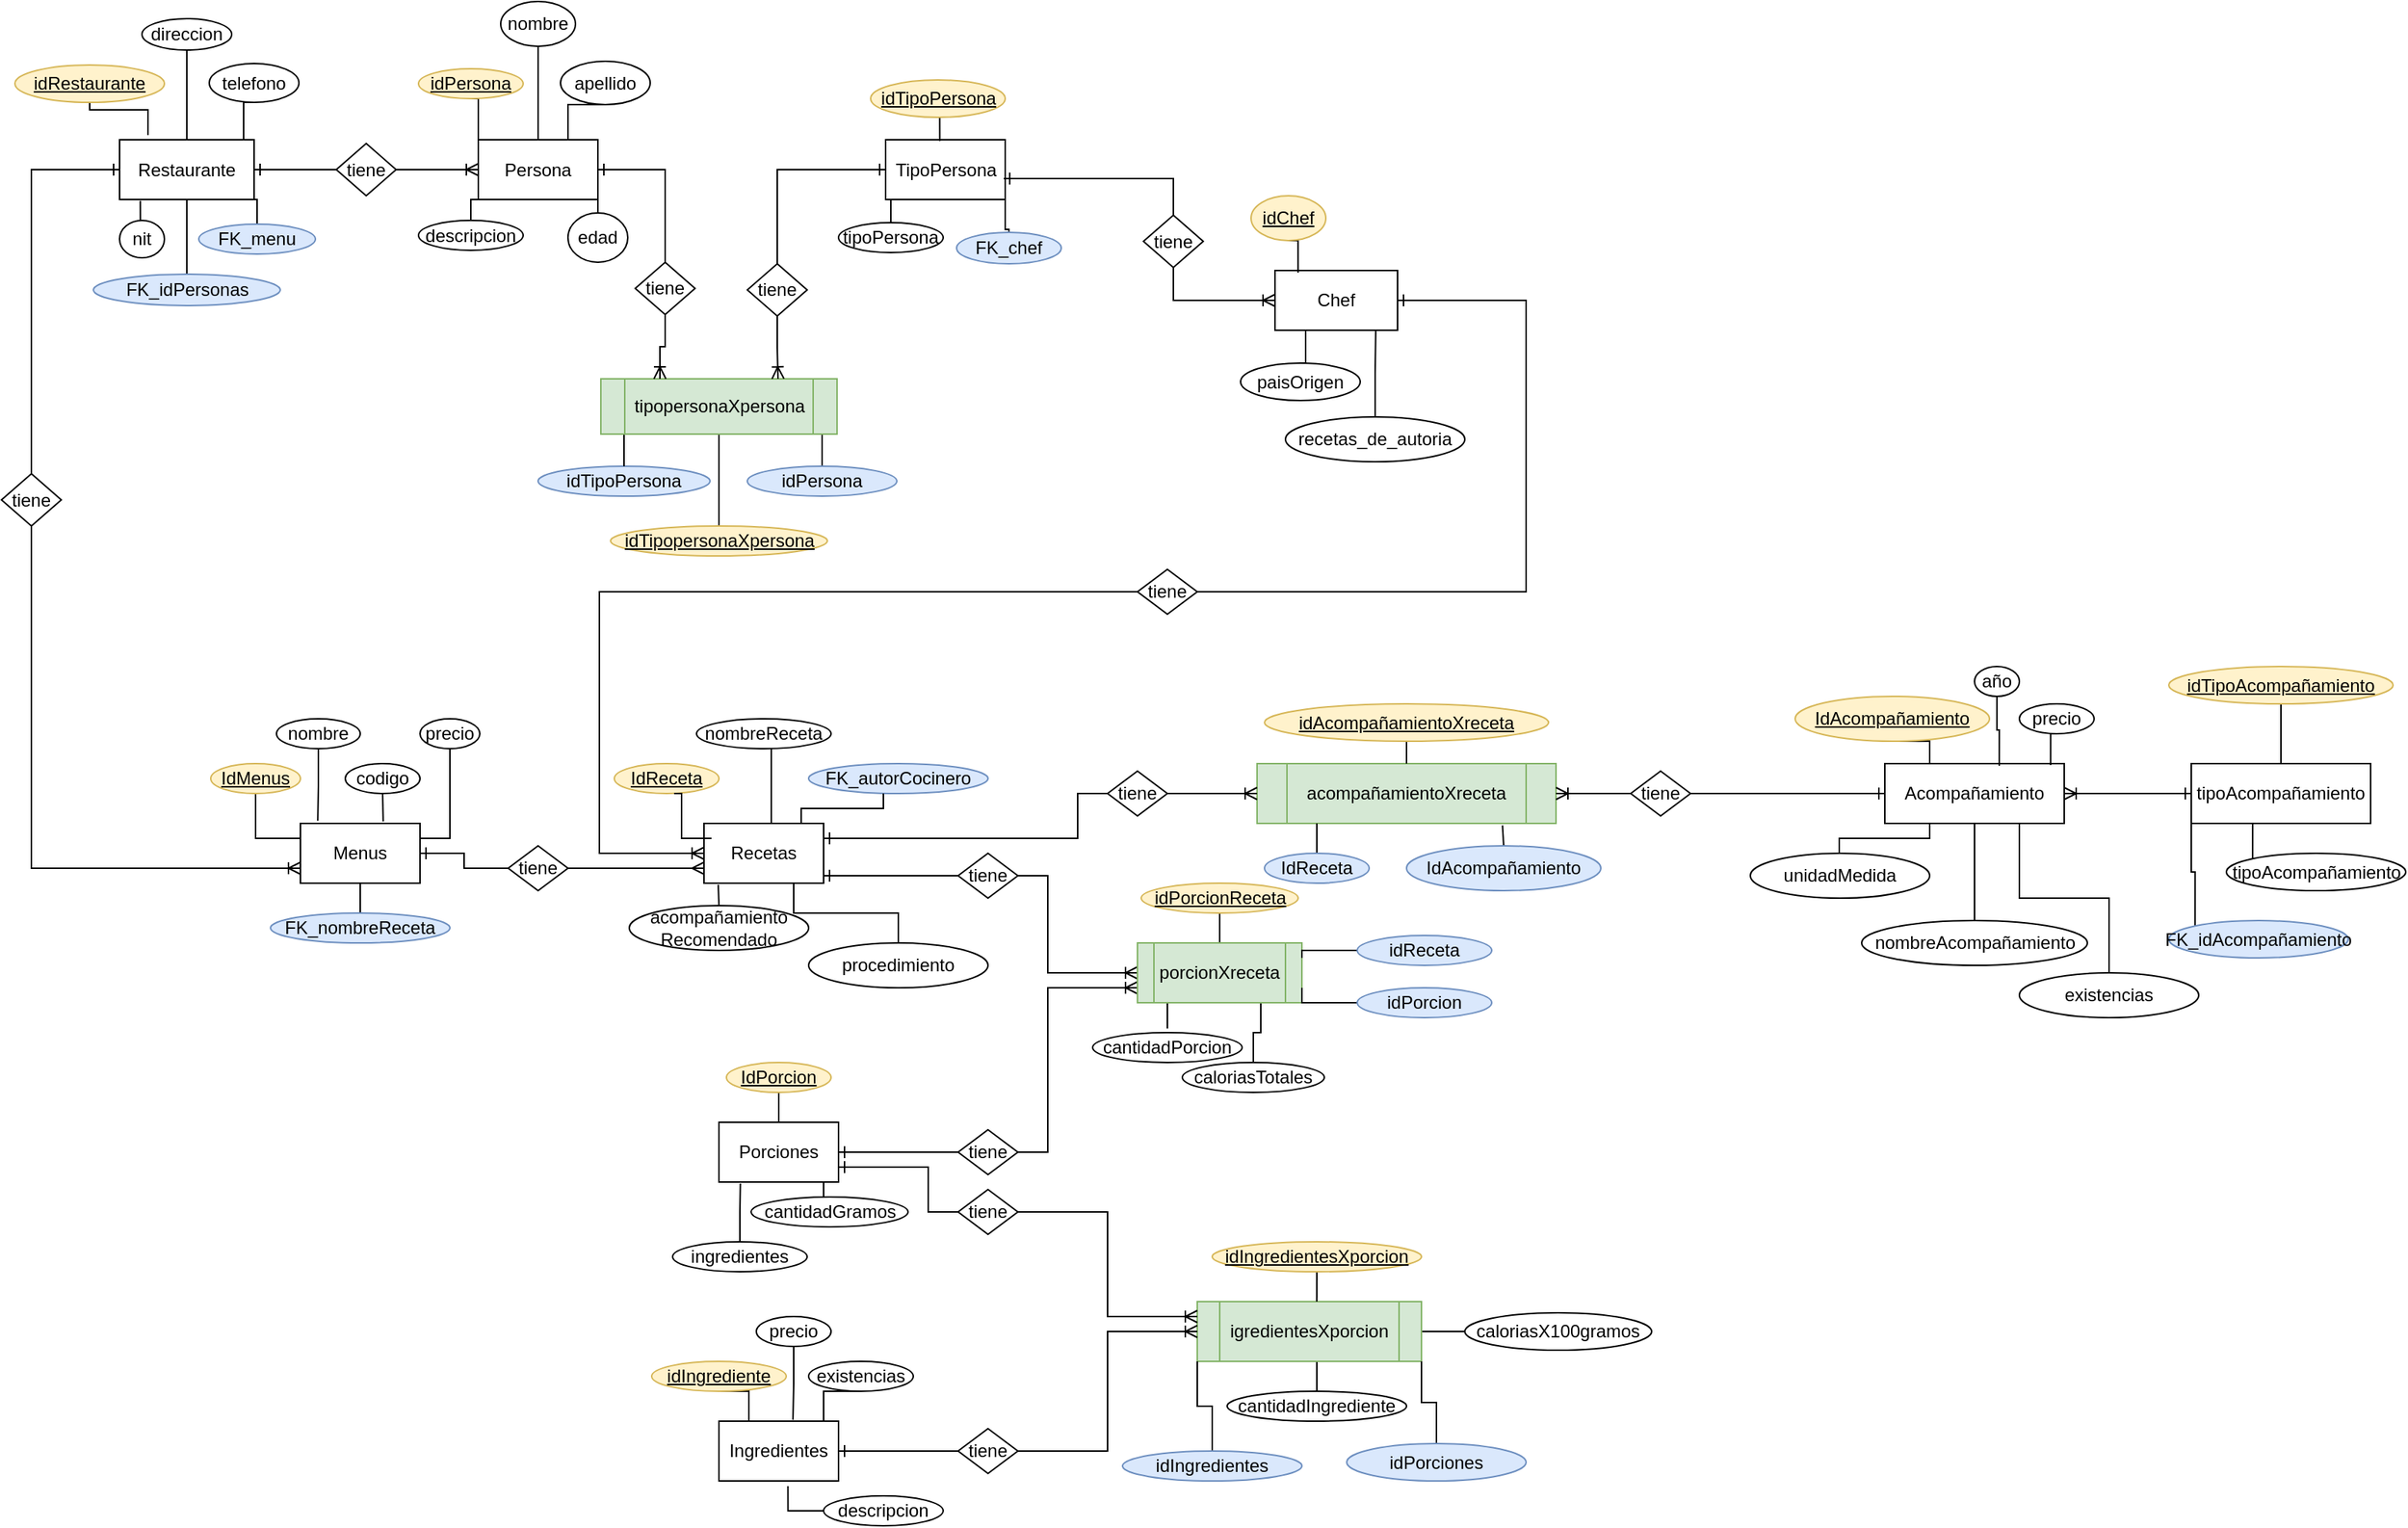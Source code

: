 <mxfile version="15.2.9" type="device"><diagram id="Qhi-xd6FpcgalTmLla4r" name="Page-1"><mxGraphModel dx="1422" dy="1906" grid="1" gridSize="10" guides="1" tooltips="1" connect="1" arrows="1" fold="1" page="1" pageScale="1" pageWidth="827" pageHeight="1169" math="0" shadow="0"><root><mxCell id="0"/><mxCell id="1" parent="0"/><mxCell id="ZieRgwCdRdafOQFjL7Ps-8" style="edgeStyle=orthogonalEdgeStyle;rounded=0;orthogonalLoop=1;jettySize=auto;html=1;exitX=0.5;exitY=1;exitDx=0;exitDy=0;entryX=0.5;entryY=0;entryDx=0;entryDy=0;endArrow=none;endFill=0;" parent="1" source="ZieRgwCdRdafOQFjL7Ps-1" target="ZieRgwCdRdafOQFjL7Ps-7" edge="1"><mxGeometry relative="1" as="geometry"/></mxCell><mxCell id="ZieRgwCdRdafOQFjL7Ps-26" style="edgeStyle=orthogonalEdgeStyle;rounded=0;orthogonalLoop=1;jettySize=auto;html=1;entryX=0;entryY=0.5;entryDx=0;entryDy=0;startArrow=ERone;startFill=0;endArrow=none;endFill=0;" parent="1" source="ZieRgwCdRdafOQFjL7Ps-1" target="ZieRgwCdRdafOQFjL7Ps-13" edge="1"><mxGeometry relative="1" as="geometry"/></mxCell><mxCell id="ZieRgwCdRdafOQFjL7Ps-1" value="Menus" style="rounded=0;whiteSpace=wrap;html=1;" parent="1" vertex="1"><mxGeometry x="240" y="280" width="80" height="40" as="geometry"/></mxCell><mxCell id="ZieRgwCdRdafOQFjL7Ps-9" style="edgeStyle=orthogonalEdgeStyle;rounded=0;orthogonalLoop=1;jettySize=auto;html=1;entryX=0;entryY=0.25;entryDx=0;entryDy=0;endArrow=none;endFill=0;" parent="1" source="ZieRgwCdRdafOQFjL7Ps-3" target="ZieRgwCdRdafOQFjL7Ps-1" edge="1"><mxGeometry relative="1" as="geometry"/></mxCell><mxCell id="ZieRgwCdRdafOQFjL7Ps-3" value="&lt;u&gt;IdMenus&lt;/u&gt;" style="ellipse;whiteSpace=wrap;html=1;fillColor=#fff2cc;strokeColor=#d6b656;" parent="1" vertex="1"><mxGeometry x="180" y="240" width="60" height="20" as="geometry"/></mxCell><mxCell id="ZieRgwCdRdafOQFjL7Ps-11" style="edgeStyle=orthogonalEdgeStyle;rounded=0;orthogonalLoop=1;jettySize=auto;html=1;exitX=0.5;exitY=1;exitDx=0;exitDy=0;entryX=0.692;entryY=-0.033;entryDx=0;entryDy=0;entryPerimeter=0;endArrow=none;endFill=0;" parent="1" source="ZieRgwCdRdafOQFjL7Ps-4" target="ZieRgwCdRdafOQFjL7Ps-1" edge="1"><mxGeometry relative="1" as="geometry"/></mxCell><mxCell id="ZieRgwCdRdafOQFjL7Ps-4" value="codigo" style="ellipse;whiteSpace=wrap;html=1;" parent="1" vertex="1"><mxGeometry x="270" y="240" width="50" height="20" as="geometry"/></mxCell><mxCell id="ZieRgwCdRdafOQFjL7Ps-10" style="edgeStyle=orthogonalEdgeStyle;rounded=0;orthogonalLoop=1;jettySize=auto;html=1;entryX=0.145;entryY=-0.045;entryDx=0;entryDy=0;entryPerimeter=0;endArrow=none;endFill=0;" parent="1" source="ZieRgwCdRdafOQFjL7Ps-5" target="ZieRgwCdRdafOQFjL7Ps-1" edge="1"><mxGeometry relative="1" as="geometry"/></mxCell><mxCell id="ZieRgwCdRdafOQFjL7Ps-5" value="nombre" style="ellipse;whiteSpace=wrap;html=1;" parent="1" vertex="1"><mxGeometry x="224" y="210" width="56" height="20" as="geometry"/></mxCell><mxCell id="ZieRgwCdRdafOQFjL7Ps-12" style="edgeStyle=orthogonalEdgeStyle;rounded=0;orthogonalLoop=1;jettySize=auto;html=1;entryX=1;entryY=0.25;entryDx=0;entryDy=0;endArrow=none;endFill=0;" parent="1" source="ZieRgwCdRdafOQFjL7Ps-6" target="ZieRgwCdRdafOQFjL7Ps-1" edge="1"><mxGeometry relative="1" as="geometry"/></mxCell><mxCell id="ZieRgwCdRdafOQFjL7Ps-6" value="precio" style="ellipse;whiteSpace=wrap;html=1;" parent="1" vertex="1"><mxGeometry x="320" y="210" width="40" height="20" as="geometry"/></mxCell><mxCell id="ZieRgwCdRdafOQFjL7Ps-7" value="FK_nombreReceta" style="ellipse;whiteSpace=wrap;html=1;fillColor=#dae8fc;strokeColor=#6c8ebf;" parent="1" vertex="1"><mxGeometry x="220" y="340" width="120" height="20" as="geometry"/></mxCell><mxCell id="ZieRgwCdRdafOQFjL7Ps-27" style="edgeStyle=orthogonalEdgeStyle;rounded=0;orthogonalLoop=1;jettySize=auto;html=1;startArrow=none;startFill=0;endArrow=ERmany;endFill=0;entryX=0;entryY=0.75;entryDx=0;entryDy=0;" parent="1" source="ZieRgwCdRdafOQFjL7Ps-13" target="ZieRgwCdRdafOQFjL7Ps-14" edge="1"><mxGeometry relative="1" as="geometry"><Array as="points"><mxPoint x="460" y="310"/><mxPoint x="460" y="310"/></Array></mxGeometry></mxCell><mxCell id="ZieRgwCdRdafOQFjL7Ps-13" value="tiene" style="rhombus;whiteSpace=wrap;html=1;fillColor=#FFFFFF;" parent="1" vertex="1"><mxGeometry x="379" y="295" width="40" height="30" as="geometry"/></mxCell><mxCell id="ZieRgwCdRdafOQFjL7Ps-42" style="edgeStyle=orthogonalEdgeStyle;rounded=0;orthogonalLoop=1;jettySize=auto;html=1;entryX=0;entryY=0.5;entryDx=0;entryDy=0;startArrow=ERone;startFill=0;endArrow=none;endFill=0;" parent="1" source="ZieRgwCdRdafOQFjL7Ps-14" target="ZieRgwCdRdafOQFjL7Ps-41" edge="1"><mxGeometry relative="1" as="geometry"><Array as="points"><mxPoint x="600" y="315"/><mxPoint x="600" y="315"/></Array></mxGeometry></mxCell><mxCell id="5qkXZvg08iSWzcslrA42-56" style="edgeStyle=orthogonalEdgeStyle;rounded=0;orthogonalLoop=1;jettySize=auto;html=1;exitX=1;exitY=0.25;exitDx=0;exitDy=0;entryX=0;entryY=0.5;entryDx=0;entryDy=0;startArrow=ERone;startFill=0;endArrow=none;endFill=0;" parent="1" source="ZieRgwCdRdafOQFjL7Ps-14" target="5qkXZvg08iSWzcslrA42-55" edge="1"><mxGeometry relative="1" as="geometry"><Array as="points"><mxPoint x="760" y="290"/><mxPoint x="760" y="260"/></Array></mxGeometry></mxCell><mxCell id="tL-FvXJz9Yv5mkJ71K2W-4" style="edgeStyle=orthogonalEdgeStyle;rounded=0;orthogonalLoop=1;jettySize=auto;html=1;exitX=0.75;exitY=1;exitDx=0;exitDy=0;entryX=0.5;entryY=0;entryDx=0;entryDy=0;endArrow=none;endFill=0;" edge="1" parent="1" source="ZieRgwCdRdafOQFjL7Ps-14" target="tL-FvXJz9Yv5mkJ71K2W-3"><mxGeometry relative="1" as="geometry"/></mxCell><mxCell id="ZieRgwCdRdafOQFjL7Ps-14" value="Recetas" style="rounded=0;whiteSpace=wrap;html=1;fillColor=#FFFFFF;" parent="1" vertex="1"><mxGeometry x="510" y="280" width="80" height="40" as="geometry"/></mxCell><mxCell id="ZieRgwCdRdafOQFjL7Ps-15" value="nombreReceta" style="ellipse;whiteSpace=wrap;html=1;fillColor=#FFFFFF;" parent="1" vertex="1"><mxGeometry x="505" y="210" width="90" height="20" as="geometry"/></mxCell><mxCell id="ZieRgwCdRdafOQFjL7Ps-16" value="&lt;u&gt;IdReceta&lt;/u&gt;" style="ellipse;whiteSpace=wrap;html=1;fillColor=#fff2cc;strokeColor=#d6b656;" parent="1" vertex="1"><mxGeometry x="450" y="240" width="70" height="20" as="geometry"/></mxCell><mxCell id="ZieRgwCdRdafOQFjL7Ps-18" value="FK_autorCocinero" style="ellipse;whiteSpace=wrap;html=1;fillColor=#dae8fc;strokeColor=#6c8ebf;" parent="1" vertex="1"><mxGeometry x="580" y="240" width="120" height="20" as="geometry"/></mxCell><mxCell id="ZieRgwCdRdafOQFjL7Ps-23" style="edgeStyle=orthogonalEdgeStyle;rounded=0;orthogonalLoop=1;jettySize=auto;html=1;exitX=0.5;exitY=0;exitDx=0;exitDy=0;entryX=0.119;entryY=1.026;entryDx=0;entryDy=0;entryPerimeter=0;endArrow=none;endFill=0;" parent="1" source="ZieRgwCdRdafOQFjL7Ps-19" target="ZieRgwCdRdafOQFjL7Ps-14" edge="1"><mxGeometry relative="1" as="geometry"/></mxCell><mxCell id="ZieRgwCdRdafOQFjL7Ps-19" value="acompañamiento&lt;br&gt;Recomendado" style="ellipse;whiteSpace=wrap;html=1;fillColor=#FFFFFF;" parent="1" vertex="1"><mxGeometry x="460" y="335" width="120" height="30" as="geometry"/></mxCell><mxCell id="ZieRgwCdRdafOQFjL7Ps-30" style="edgeStyle=orthogonalEdgeStyle;rounded=0;orthogonalLoop=1;jettySize=auto;html=1;exitX=0.5;exitY=1;exitDx=0;exitDy=0;entryX=0;entryY=0.25;entryDx=0;entryDy=0;endArrow=none;endFill=0;" parent="1" edge="1"><mxGeometry relative="1" as="geometry"><mxPoint x="490" y="260" as="sourcePoint"/><mxPoint x="515" y="290" as="targetPoint"/><Array as="points"><mxPoint x="495" y="260"/><mxPoint x="495" y="290"/></Array></mxGeometry></mxCell><mxCell id="ZieRgwCdRdafOQFjL7Ps-31" style="edgeStyle=orthogonalEdgeStyle;rounded=0;orthogonalLoop=1;jettySize=auto;html=1;exitX=0.5;exitY=1;exitDx=0;exitDy=0;endArrow=none;endFill=0;" parent="1" edge="1"><mxGeometry relative="1" as="geometry"><mxPoint x="555" y="230" as="sourcePoint"/><mxPoint x="555" y="280" as="targetPoint"/></mxGeometry></mxCell><mxCell id="ZieRgwCdRdafOQFjL7Ps-32" style="edgeStyle=orthogonalEdgeStyle;rounded=0;orthogonalLoop=1;jettySize=auto;html=1;entryX=0.75;entryY=0;entryDx=0;entryDy=0;endArrow=none;endFill=0;" parent="1" edge="1"><mxGeometry relative="1" as="geometry"><mxPoint x="630" y="260" as="sourcePoint"/><mxPoint x="575" y="280" as="targetPoint"/><Array as="points"><mxPoint x="630" y="270"/><mxPoint x="575" y="270"/></Array></mxGeometry></mxCell><mxCell id="ZieRgwCdRdafOQFjL7Ps-39" style="edgeStyle=orthogonalEdgeStyle;rounded=0;orthogonalLoop=1;jettySize=auto;html=1;exitX=0.75;exitY=1;exitDx=0;exitDy=0;entryX=0.462;entryY=0;entryDx=0;entryDy=0;entryPerimeter=0;startArrow=none;startFill=0;endArrow=none;endFill=0;" parent="1" source="ZieRgwCdRdafOQFjL7Ps-33" target="ZieRgwCdRdafOQFjL7Ps-36" edge="1"><mxGeometry relative="1" as="geometry"/></mxCell><mxCell id="ZieRgwCdRdafOQFjL7Ps-43" value="" style="edgeStyle=orthogonalEdgeStyle;rounded=0;orthogonalLoop=1;jettySize=auto;html=1;startArrow=ERone;startFill=0;endArrow=none;endFill=0;" parent="1" source="ZieRgwCdRdafOQFjL7Ps-33" target="ZieRgwCdRdafOQFjL7Ps-40" edge="1"><mxGeometry relative="1" as="geometry"/></mxCell><mxCell id="ZieRgwCdRdafOQFjL7Ps-78" style="edgeStyle=orthogonalEdgeStyle;rounded=0;orthogonalLoop=1;jettySize=auto;html=1;exitX=1;exitY=0.75;exitDx=0;exitDy=0;entryX=0;entryY=0.5;entryDx=0;entryDy=0;startArrow=ERone;startFill=0;endArrow=none;endFill=0;" parent="1" source="ZieRgwCdRdafOQFjL7Ps-33" target="ZieRgwCdRdafOQFjL7Ps-77" edge="1"><mxGeometry relative="1" as="geometry"><Array as="points"><mxPoint x="660" y="510"/><mxPoint x="660" y="540"/></Array></mxGeometry></mxCell><mxCell id="ZieRgwCdRdafOQFjL7Ps-33" value="Porciones" style="rounded=0;whiteSpace=wrap;html=1;fillColor=#FFFFFF;" parent="1" vertex="1"><mxGeometry x="520" y="480" width="80" height="40" as="geometry"/></mxCell><mxCell id="ZieRgwCdRdafOQFjL7Ps-37" style="edgeStyle=orthogonalEdgeStyle;rounded=0;orthogonalLoop=1;jettySize=auto;html=1;entryX=0.5;entryY=0;entryDx=0;entryDy=0;startArrow=none;startFill=0;endArrow=none;endFill=0;" parent="1" source="ZieRgwCdRdafOQFjL7Ps-34" target="ZieRgwCdRdafOQFjL7Ps-33" edge="1"><mxGeometry relative="1" as="geometry"/></mxCell><mxCell id="ZieRgwCdRdafOQFjL7Ps-34" value="&lt;u&gt;IdPorcion&lt;/u&gt;" style="ellipse;whiteSpace=wrap;html=1;fillColor=#fff2cc;strokeColor=#d6b656;" parent="1" vertex="1"><mxGeometry x="525" y="440" width="70" height="20" as="geometry"/></mxCell><mxCell id="ZieRgwCdRdafOQFjL7Ps-38" style="edgeStyle=orthogonalEdgeStyle;rounded=0;orthogonalLoop=1;jettySize=auto;html=1;entryX=0.179;entryY=1.026;entryDx=0;entryDy=0;entryPerimeter=0;startArrow=none;startFill=0;endArrow=none;endFill=0;" parent="1" source="ZieRgwCdRdafOQFjL7Ps-35" target="ZieRgwCdRdafOQFjL7Ps-33" edge="1"><mxGeometry relative="1" as="geometry"/></mxCell><mxCell id="ZieRgwCdRdafOQFjL7Ps-35" value="ingredientes" style="ellipse;whiteSpace=wrap;html=1;fillColor=#FFFFFF;" parent="1" vertex="1"><mxGeometry x="489" y="560" width="90" height="20" as="geometry"/></mxCell><mxCell id="ZieRgwCdRdafOQFjL7Ps-36" value="cantidadGramos" style="ellipse;whiteSpace=wrap;html=1;fillColor=#FFFFFF;" parent="1" vertex="1"><mxGeometry x="541.5" y="530" width="105" height="20" as="geometry"/></mxCell><mxCell id="ZieRgwCdRdafOQFjL7Ps-48" style="edgeStyle=orthogonalEdgeStyle;rounded=0;orthogonalLoop=1;jettySize=auto;html=1;exitX=1;exitY=0.5;exitDx=0;exitDy=0;entryX=0;entryY=0.75;entryDx=0;entryDy=0;startArrow=none;startFill=0;endArrow=ERoneToMany;endFill=0;" parent="1" source="ZieRgwCdRdafOQFjL7Ps-40" target="ZieRgwCdRdafOQFjL7Ps-44" edge="1"><mxGeometry relative="1" as="geometry"><Array as="points"><mxPoint x="740" y="500"/><mxPoint x="740" y="390"/></Array></mxGeometry></mxCell><mxCell id="ZieRgwCdRdafOQFjL7Ps-40" value="tiene" style="rhombus;whiteSpace=wrap;html=1;fillColor=#FFFFFF;" parent="1" vertex="1"><mxGeometry x="680" y="485" width="40" height="30" as="geometry"/></mxCell><mxCell id="ZieRgwCdRdafOQFjL7Ps-49" style="edgeStyle=orthogonalEdgeStyle;rounded=0;orthogonalLoop=1;jettySize=auto;html=1;exitX=1;exitY=0.5;exitDx=0;exitDy=0;entryX=0;entryY=0.5;entryDx=0;entryDy=0;startArrow=none;startFill=0;endArrow=ERoneToMany;endFill=0;" parent="1" source="ZieRgwCdRdafOQFjL7Ps-41" target="ZieRgwCdRdafOQFjL7Ps-44" edge="1"><mxGeometry relative="1" as="geometry"><Array as="points"><mxPoint x="740" y="315"/><mxPoint x="740" y="380"/></Array></mxGeometry></mxCell><mxCell id="ZieRgwCdRdafOQFjL7Ps-41" value="tiene" style="rhombus;whiteSpace=wrap;html=1;fillColor=#FFFFFF;" parent="1" vertex="1"><mxGeometry x="680" y="300" width="40" height="30" as="geometry"/></mxCell><mxCell id="ZieRgwCdRdafOQFjL7Ps-51" value="" style="edgeStyle=orthogonalEdgeStyle;rounded=0;orthogonalLoop=1;jettySize=auto;html=1;startArrow=none;startFill=0;endArrow=none;endFill=0;" parent="1" source="ZieRgwCdRdafOQFjL7Ps-44" target="ZieRgwCdRdafOQFjL7Ps-45" edge="1"><mxGeometry relative="1" as="geometry"/></mxCell><mxCell id="ZieRgwCdRdafOQFjL7Ps-55" style="edgeStyle=orthogonalEdgeStyle;rounded=0;orthogonalLoop=1;jettySize=auto;html=1;exitX=0.25;exitY=1;exitDx=0;exitDy=0;entryX=0.5;entryY=-0.138;entryDx=0;entryDy=0;entryPerimeter=0;startArrow=none;startFill=0;endArrow=none;endFill=0;" parent="1" source="ZieRgwCdRdafOQFjL7Ps-44" target="ZieRgwCdRdafOQFjL7Ps-46" edge="1"><mxGeometry relative="1" as="geometry"/></mxCell><mxCell id="ZieRgwCdRdafOQFjL7Ps-56" style="edgeStyle=orthogonalEdgeStyle;rounded=0;orthogonalLoop=1;jettySize=auto;html=1;exitX=0.75;exitY=1;exitDx=0;exitDy=0;entryX=0.5;entryY=0;entryDx=0;entryDy=0;startArrow=none;startFill=0;endArrow=none;endFill=0;" parent="1" source="ZieRgwCdRdafOQFjL7Ps-44" target="ZieRgwCdRdafOQFjL7Ps-47" edge="1"><mxGeometry relative="1" as="geometry"/></mxCell><mxCell id="ZieRgwCdRdafOQFjL7Ps-44" value="porcionXreceta" style="shape=process;whiteSpace=wrap;html=1;backgroundOutline=1;fillColor=#d5e8d4;strokeColor=#82b366;" parent="1" vertex="1"><mxGeometry x="800" y="360" width="110" height="40" as="geometry"/></mxCell><mxCell id="ZieRgwCdRdafOQFjL7Ps-45" value="&lt;u&gt;idPorcionReceta&lt;/u&gt;" style="ellipse;whiteSpace=wrap;html=1;fillColor=#fff2cc;strokeColor=#d6b656;" parent="1" vertex="1"><mxGeometry x="802.5" y="320" width="105" height="20" as="geometry"/></mxCell><mxCell id="ZieRgwCdRdafOQFjL7Ps-46" value="cantidadPorcion" style="ellipse;whiteSpace=wrap;html=1;fillColor=#FFFFFF;" parent="1" vertex="1"><mxGeometry x="770" y="420" width="100" height="20" as="geometry"/></mxCell><mxCell id="ZieRgwCdRdafOQFjL7Ps-47" value="caloriasTotales" style="ellipse;whiteSpace=wrap;html=1;fillColor=#FFFFFF;" parent="1" vertex="1"><mxGeometry x="830" y="440" width="95" height="20" as="geometry"/></mxCell><mxCell id="5qkXZvg08iSWzcslrA42-50" style="edgeStyle=orthogonalEdgeStyle;rounded=0;orthogonalLoop=1;jettySize=auto;html=1;exitX=0;exitY=0.5;exitDx=0;exitDy=0;entryX=1;entryY=0.25;entryDx=0;entryDy=0;startArrow=none;startFill=0;endArrow=none;endFill=0;" parent="1" source="ZieRgwCdRdafOQFjL7Ps-57" target="ZieRgwCdRdafOQFjL7Ps-44" edge="1"><mxGeometry relative="1" as="geometry"/></mxCell><mxCell id="ZieRgwCdRdafOQFjL7Ps-57" value="idReceta" style="ellipse;whiteSpace=wrap;html=1;fillColor=#dae8fc;strokeColor=#6c8ebf;" parent="1" vertex="1"><mxGeometry x="947" y="355" width="90" height="20" as="geometry"/></mxCell><mxCell id="5qkXZvg08iSWzcslrA42-51" style="edgeStyle=orthogonalEdgeStyle;rounded=0;orthogonalLoop=1;jettySize=auto;html=1;exitX=0;exitY=0.5;exitDx=0;exitDy=0;entryX=1;entryY=0.75;entryDx=0;entryDy=0;startArrow=none;startFill=0;endArrow=none;endFill=0;" parent="1" source="ZieRgwCdRdafOQFjL7Ps-58" target="ZieRgwCdRdafOQFjL7Ps-44" edge="1"><mxGeometry relative="1" as="geometry"/></mxCell><mxCell id="ZieRgwCdRdafOQFjL7Ps-58" value="idPorcion" style="ellipse;whiteSpace=wrap;html=1;fillColor=#dae8fc;strokeColor=#6c8ebf;" parent="1" vertex="1"><mxGeometry x="947" y="390" width="90" height="20" as="geometry"/></mxCell><mxCell id="ZieRgwCdRdafOQFjL7Ps-76" style="edgeStyle=orthogonalEdgeStyle;rounded=0;orthogonalLoop=1;jettySize=auto;html=1;exitX=1;exitY=0.5;exitDx=0;exitDy=0;entryX=0;entryY=0.5;entryDx=0;entryDy=0;startArrow=ERone;startFill=0;endArrow=none;endFill=0;" parent="1" source="ZieRgwCdRdafOQFjL7Ps-63" target="ZieRgwCdRdafOQFjL7Ps-75" edge="1"><mxGeometry relative="1" as="geometry"/></mxCell><mxCell id="ZieRgwCdRdafOQFjL7Ps-63" value="Ingredientes" style="rounded=0;whiteSpace=wrap;html=1;fillColor=#FFFFFF;" parent="1" vertex="1"><mxGeometry x="520" y="680" width="80" height="40" as="geometry"/></mxCell><mxCell id="ZieRgwCdRdafOQFjL7Ps-69" style="edgeStyle=orthogonalEdgeStyle;rounded=0;orthogonalLoop=1;jettySize=auto;html=1;exitX=0.5;exitY=1;exitDx=0;exitDy=0;entryX=0.25;entryY=0;entryDx=0;entryDy=0;startArrow=none;startFill=0;endArrow=none;endFill=0;" parent="1" source="ZieRgwCdRdafOQFjL7Ps-64" target="ZieRgwCdRdafOQFjL7Ps-63" edge="1"><mxGeometry relative="1" as="geometry"/></mxCell><mxCell id="ZieRgwCdRdafOQFjL7Ps-64" value="&lt;u&gt;idIngrediente&lt;/u&gt;" style="ellipse;whiteSpace=wrap;html=1;fillColor=#fff2cc;strokeColor=#d6b656;" parent="1" vertex="1"><mxGeometry x="475" y="640" width="90" height="20" as="geometry"/></mxCell><mxCell id="ZieRgwCdRdafOQFjL7Ps-70" style="edgeStyle=orthogonalEdgeStyle;rounded=0;orthogonalLoop=1;jettySize=auto;html=1;entryX=0.619;entryY=-0.021;entryDx=0;entryDy=0;entryPerimeter=0;startArrow=none;startFill=0;endArrow=none;endFill=0;" parent="1" source="ZieRgwCdRdafOQFjL7Ps-65" target="ZieRgwCdRdafOQFjL7Ps-63" edge="1"><mxGeometry relative="1" as="geometry"/></mxCell><mxCell id="ZieRgwCdRdafOQFjL7Ps-65" value="precio" style="ellipse;whiteSpace=wrap;html=1;fillColor=#FFFFFF;" parent="1" vertex="1"><mxGeometry x="545" y="610" width="50" height="20" as="geometry"/></mxCell><mxCell id="ZieRgwCdRdafOQFjL7Ps-73" style="edgeStyle=orthogonalEdgeStyle;rounded=0;orthogonalLoop=1;jettySize=auto;html=1;exitX=0;exitY=0.5;exitDx=0;exitDy=0;entryX=0.577;entryY=1.086;entryDx=0;entryDy=0;entryPerimeter=0;startArrow=none;startFill=0;endArrow=none;endFill=0;" parent="1" source="ZieRgwCdRdafOQFjL7Ps-66" target="ZieRgwCdRdafOQFjL7Ps-63" edge="1"><mxGeometry relative="1" as="geometry"/></mxCell><mxCell id="ZieRgwCdRdafOQFjL7Ps-66" value="descripcion" style="ellipse;whiteSpace=wrap;html=1;fillColor=#FFFFFF;" parent="1" vertex="1"><mxGeometry x="590" y="730" width="80" height="20" as="geometry"/></mxCell><mxCell id="ZieRgwCdRdafOQFjL7Ps-71" style="edgeStyle=orthogonalEdgeStyle;rounded=0;orthogonalLoop=1;jettySize=auto;html=1;exitX=0.5;exitY=1;exitDx=0;exitDy=0;entryX=0.875;entryY=0;entryDx=0;entryDy=0;entryPerimeter=0;startArrow=none;startFill=0;endArrow=none;endFill=0;" parent="1" source="ZieRgwCdRdafOQFjL7Ps-67" target="ZieRgwCdRdafOQFjL7Ps-63" edge="1"><mxGeometry relative="1" as="geometry"/></mxCell><mxCell id="ZieRgwCdRdafOQFjL7Ps-67" value="existencias" style="ellipse;whiteSpace=wrap;html=1;fillColor=#FFFFFF;" parent="1" vertex="1"><mxGeometry x="580" y="640" width="70" height="20" as="geometry"/></mxCell><mxCell id="ZieRgwCdRdafOQFjL7Ps-68" value="caloriasX100gramos" style="ellipse;whiteSpace=wrap;html=1;fillColor=#FFFFFF;" parent="1" vertex="1"><mxGeometry x="1019" y="607.5" width="125" height="25" as="geometry"/></mxCell><mxCell id="ZieRgwCdRdafOQFjL7Ps-88" style="edgeStyle=orthogonalEdgeStyle;rounded=0;orthogonalLoop=1;jettySize=auto;html=1;exitX=0.5;exitY=1;exitDx=0;exitDy=0;entryX=0.5;entryY=0;entryDx=0;entryDy=0;startArrow=none;startFill=0;endArrow=none;endFill=0;" parent="1" source="ZieRgwCdRdafOQFjL7Ps-74" target="ZieRgwCdRdafOQFjL7Ps-84" edge="1"><mxGeometry relative="1" as="geometry"/></mxCell><mxCell id="tL-FvXJz9Yv5mkJ71K2W-5" style="edgeStyle=orthogonalEdgeStyle;rounded=0;orthogonalLoop=1;jettySize=auto;html=1;exitX=1;exitY=0.5;exitDx=0;exitDy=0;entryX=0;entryY=0.5;entryDx=0;entryDy=0;endArrow=none;endFill=0;" edge="1" parent="1" source="ZieRgwCdRdafOQFjL7Ps-74" target="ZieRgwCdRdafOQFjL7Ps-68"><mxGeometry relative="1" as="geometry"/></mxCell><mxCell id="ZieRgwCdRdafOQFjL7Ps-74" value="igredientesXporcion" style="shape=process;whiteSpace=wrap;html=1;backgroundOutline=1;fillColor=#d5e8d4;strokeColor=#82b366;" parent="1" vertex="1"><mxGeometry x="840" y="600" width="150" height="40" as="geometry"/></mxCell><mxCell id="ZieRgwCdRdafOQFjL7Ps-80" style="edgeStyle=orthogonalEdgeStyle;rounded=0;orthogonalLoop=1;jettySize=auto;html=1;entryX=0;entryY=0.5;entryDx=0;entryDy=0;startArrow=none;startFill=0;endArrow=ERoneToMany;endFill=0;" parent="1" source="ZieRgwCdRdafOQFjL7Ps-75" target="ZieRgwCdRdafOQFjL7Ps-74" edge="1"><mxGeometry relative="1" as="geometry"/></mxCell><mxCell id="ZieRgwCdRdafOQFjL7Ps-75" value="tiene" style="rhombus;whiteSpace=wrap;html=1;fillColor=#FFFFFF;" parent="1" vertex="1"><mxGeometry x="680" y="685" width="40" height="30" as="geometry"/></mxCell><mxCell id="ZieRgwCdRdafOQFjL7Ps-79" style="edgeStyle=orthogonalEdgeStyle;rounded=0;orthogonalLoop=1;jettySize=auto;html=1;exitX=1;exitY=0.5;exitDx=0;exitDy=0;entryX=0;entryY=0.25;entryDx=0;entryDy=0;startArrow=none;startFill=0;endArrow=ERoneToMany;endFill=0;" parent="1" source="ZieRgwCdRdafOQFjL7Ps-77" target="ZieRgwCdRdafOQFjL7Ps-74" edge="1"><mxGeometry relative="1" as="geometry"/></mxCell><mxCell id="ZieRgwCdRdafOQFjL7Ps-77" value="tiene" style="rhombus;whiteSpace=wrap;html=1;fillColor=#FFFFFF;" parent="1" vertex="1"><mxGeometry x="680" y="525" width="40" height="30" as="geometry"/></mxCell><mxCell id="ZieRgwCdRdafOQFjL7Ps-85" style="edgeStyle=orthogonalEdgeStyle;rounded=0;orthogonalLoop=1;jettySize=auto;html=1;exitX=0.5;exitY=1;exitDx=0;exitDy=0;entryX=0.533;entryY=0;entryDx=0;entryDy=0;entryPerimeter=0;startArrow=none;startFill=0;endArrow=none;endFill=0;" parent="1" source="ZieRgwCdRdafOQFjL7Ps-81" target="ZieRgwCdRdafOQFjL7Ps-74" edge="1"><mxGeometry relative="1" as="geometry"/></mxCell><mxCell id="ZieRgwCdRdafOQFjL7Ps-81" value="&lt;u&gt;idIngredientesXporcion&lt;/u&gt;" style="ellipse;whiteSpace=wrap;html=1;fillColor=#fff2cc;strokeColor=#d6b656;" parent="1" vertex="1"><mxGeometry x="850" y="560" width="140" height="20" as="geometry"/></mxCell><mxCell id="ZieRgwCdRdafOQFjL7Ps-84" value="cantidadIngrediente" style="ellipse;whiteSpace=wrap;html=1;fillColor=#FFFFFF;" parent="1" vertex="1"><mxGeometry x="860" y="660" width="120" height="20" as="geometry"/></mxCell><mxCell id="5qkXZvg08iSWzcslrA42-60" style="edgeStyle=orthogonalEdgeStyle;rounded=0;orthogonalLoop=1;jettySize=auto;html=1;exitX=0;exitY=0.5;exitDx=0;exitDy=0;entryX=1;entryY=0.5;entryDx=0;entryDy=0;startArrow=ERone;startFill=0;endArrow=none;endFill=0;" parent="1" source="ZieRgwCdRdafOQFjL7Ps-89" target="5qkXZvg08iSWzcslrA42-58" edge="1"><mxGeometry relative="1" as="geometry"><Array as="points"><mxPoint x="1280" y="260"/><mxPoint x="1280" y="260"/></Array></mxGeometry></mxCell><mxCell id="tL-FvXJz9Yv5mkJ71K2W-8" style="edgeStyle=orthogonalEdgeStyle;rounded=0;orthogonalLoop=1;jettySize=auto;html=1;exitX=0.75;exitY=1;exitDx=0;exitDy=0;endArrow=none;endFill=0;" edge="1" parent="1" source="ZieRgwCdRdafOQFjL7Ps-89" target="tL-FvXJz9Yv5mkJ71K2W-6"><mxGeometry relative="1" as="geometry"/></mxCell><mxCell id="ZieRgwCdRdafOQFjL7Ps-89" value="Acompañamiento" style="rounded=0;whiteSpace=wrap;html=1;fillColor=#FFFFFF;" parent="1" vertex="1"><mxGeometry x="1300" y="240" width="120" height="40" as="geometry"/></mxCell><mxCell id="ZieRgwCdRdafOQFjL7Ps-99" style="edgeStyle=orthogonalEdgeStyle;rounded=0;orthogonalLoop=1;jettySize=auto;html=1;exitX=0.5;exitY=0;exitDx=0;exitDy=0;entryX=0.25;entryY=1;entryDx=0;entryDy=0;startArrow=none;startFill=0;endArrow=none;endFill=0;" parent="1" target="ZieRgwCdRdafOQFjL7Ps-89" edge="1"><mxGeometry relative="1" as="geometry"><Array as="points"><mxPoint x="1269" y="290"/><mxPoint x="1330" y="290"/></Array><mxPoint x="1269.5" y="302.5" as="sourcePoint"/></mxGeometry></mxCell><mxCell id="ZieRgwCdRdafOQFjL7Ps-100" style="edgeStyle=orthogonalEdgeStyle;rounded=0;orthogonalLoop=1;jettySize=auto;html=1;exitX=0.5;exitY=0;exitDx=0;exitDy=0;startArrow=none;startFill=0;endArrow=none;endFill=0;" parent="1" source="ZieRgwCdRdafOQFjL7Ps-92" target="ZieRgwCdRdafOQFjL7Ps-89" edge="1"><mxGeometry relative="1" as="geometry"/></mxCell><mxCell id="ZieRgwCdRdafOQFjL7Ps-92" value="nombreAcompañamiento" style="ellipse;whiteSpace=wrap;html=1;fillColor=#FFFFFF;" parent="1" vertex="1"><mxGeometry x="1284.5" y="345" width="151" height="30" as="geometry"/></mxCell><mxCell id="ZieRgwCdRdafOQFjL7Ps-97" style="edgeStyle=orthogonalEdgeStyle;rounded=0;orthogonalLoop=1;jettySize=auto;html=1;exitX=0.5;exitY=1;exitDx=0;exitDy=0;entryX=0.924;entryY=0.025;entryDx=0;entryDy=0;entryPerimeter=0;startArrow=none;startFill=0;endArrow=none;endFill=0;" parent="1" source="ZieRgwCdRdafOQFjL7Ps-93" target="ZieRgwCdRdafOQFjL7Ps-89" edge="1"><mxGeometry relative="1" as="geometry"/></mxCell><mxCell id="ZieRgwCdRdafOQFjL7Ps-93" value="precio" style="ellipse;whiteSpace=wrap;html=1;fillColor=#FFFFFF;" parent="1" vertex="1"><mxGeometry x="1390" y="200" width="50" height="20" as="geometry"/></mxCell><mxCell id="ZieRgwCdRdafOQFjL7Ps-96" style="edgeStyle=orthogonalEdgeStyle;rounded=0;orthogonalLoop=1;jettySize=auto;html=1;exitX=0.5;exitY=1;exitDx=0;exitDy=0;entryX=0.638;entryY=0.039;entryDx=0;entryDy=0;entryPerimeter=0;startArrow=none;startFill=0;endArrow=none;endFill=0;" parent="1" source="ZieRgwCdRdafOQFjL7Ps-94" target="ZieRgwCdRdafOQFjL7Ps-89" edge="1"><mxGeometry relative="1" as="geometry"/></mxCell><mxCell id="ZieRgwCdRdafOQFjL7Ps-94" value="año" style="ellipse;whiteSpace=wrap;html=1;fillColor=#FFFFFF;" parent="1" vertex="1"><mxGeometry x="1360" y="175" width="30" height="20" as="geometry"/></mxCell><mxCell id="ZieRgwCdRdafOQFjL7Ps-98" style="edgeStyle=orthogonalEdgeStyle;rounded=0;orthogonalLoop=1;jettySize=auto;html=1;exitX=0.5;exitY=1;exitDx=0;exitDy=0;startArrow=none;startFill=0;endArrow=none;endFill=0;entryX=0.25;entryY=0;entryDx=0;entryDy=0;" parent="1" source="ZieRgwCdRdafOQFjL7Ps-95" target="ZieRgwCdRdafOQFjL7Ps-89" edge="1"><mxGeometry relative="1" as="geometry"><mxPoint x="1330" y="240" as="targetPoint"/></mxGeometry></mxCell><mxCell id="ZieRgwCdRdafOQFjL7Ps-95" value="&lt;u&gt;IdAcompañamiento&lt;/u&gt;" style="ellipse;whiteSpace=wrap;html=1;fillColor=#fff2cc;strokeColor=#d6b656;" parent="1" vertex="1"><mxGeometry x="1240" y="195" width="130" height="30" as="geometry"/></mxCell><mxCell id="5qkXZvg08iSWzcslrA42-14" style="edgeStyle=orthogonalEdgeStyle;rounded=0;orthogonalLoop=1;jettySize=auto;html=1;exitX=0.5;exitY=0;exitDx=0;exitDy=0;entryX=0.5;entryY=1;entryDx=0;entryDy=0;endArrow=none;endFill=0;" parent="1" source="ZieRgwCdRdafOQFjL7Ps-103" target="ZieRgwCdRdafOQFjL7Ps-106" edge="1"><mxGeometry relative="1" as="geometry"/></mxCell><mxCell id="5qkXZvg08iSWzcslrA42-26" style="edgeStyle=orthogonalEdgeStyle;rounded=0;orthogonalLoop=1;jettySize=auto;html=1;exitX=0;exitY=0.5;exitDx=0;exitDy=0;entryX=1;entryY=0.5;entryDx=0;entryDy=0;startArrow=ERone;startFill=0;endArrow=ERoneToMany;endFill=0;" parent="1" source="ZieRgwCdRdafOQFjL7Ps-103" target="ZieRgwCdRdafOQFjL7Ps-89" edge="1"><mxGeometry relative="1" as="geometry"/></mxCell><mxCell id="hinypFI3K2MnPMxZRKtQ-3" style="edgeStyle=orthogonalEdgeStyle;rounded=0;orthogonalLoop=1;jettySize=auto;html=1;exitX=0;exitY=1;exitDx=0;exitDy=0;entryX=0;entryY=0;entryDx=0;entryDy=0;endArrow=none;endFill=0;" parent="1" source="ZieRgwCdRdafOQFjL7Ps-103" target="hinypFI3K2MnPMxZRKtQ-2" edge="1"><mxGeometry relative="1" as="geometry"/></mxCell><mxCell id="ZieRgwCdRdafOQFjL7Ps-103" value="tipoAcompañamiento" style="rounded=0;whiteSpace=wrap;html=1;fillColor=#FFFFFF;" parent="1" vertex="1"><mxGeometry x="1505" y="240" width="120" height="40" as="geometry"/></mxCell><mxCell id="5qkXZvg08iSWzcslrA42-12" style="edgeStyle=orthogonalEdgeStyle;rounded=0;orthogonalLoop=1;jettySize=auto;html=1;exitX=0;exitY=0;exitDx=0;exitDy=0;entryX=0.75;entryY=1;entryDx=0;entryDy=0;endArrow=none;endFill=0;" parent="1" source="ZieRgwCdRdafOQFjL7Ps-105" target="ZieRgwCdRdafOQFjL7Ps-103" edge="1"><mxGeometry relative="1" as="geometry"/></mxCell><mxCell id="ZieRgwCdRdafOQFjL7Ps-105" value="tipoAcompañamiento" style="ellipse;whiteSpace=wrap;html=1;" parent="1" vertex="1"><mxGeometry x="1528.5" y="300" width="120" height="25" as="geometry"/></mxCell><mxCell id="ZieRgwCdRdafOQFjL7Ps-106" value="&lt;u&gt;idTipoAcompañamiento&lt;/u&gt;" style="ellipse;whiteSpace=wrap;html=1;fillColor=#fff2cc;strokeColor=#d6b656;" parent="1" vertex="1"><mxGeometry x="1490" y="175" width="150" height="25" as="geometry"/></mxCell><mxCell id="5qkXZvg08iSWzcslrA42-34" style="edgeStyle=orthogonalEdgeStyle;rounded=0;orthogonalLoop=1;jettySize=auto;html=1;exitX=0.5;exitY=0;exitDx=0;exitDy=0;entryX=1;entryY=1;entryDx=0;entryDy=0;startArrow=none;startFill=0;endArrow=none;endFill=0;" parent="1" source="5qkXZvg08iSWzcslrA42-31" target="ZieRgwCdRdafOQFjL7Ps-74" edge="1"><mxGeometry relative="1" as="geometry"/></mxCell><mxCell id="5qkXZvg08iSWzcslrA42-31" value="idPorciones" style="ellipse;whiteSpace=wrap;html=1;fillColor=#dae8fc;strokeColor=#6c8ebf;" parent="1" vertex="1"><mxGeometry x="940" y="695" width="120" height="25" as="geometry"/></mxCell><mxCell id="5qkXZvg08iSWzcslrA42-33" style="edgeStyle=orthogonalEdgeStyle;rounded=0;orthogonalLoop=1;jettySize=auto;html=1;exitX=0.5;exitY=0;exitDx=0;exitDy=0;entryX=0;entryY=1;entryDx=0;entryDy=0;startArrow=none;startFill=0;endArrow=none;endFill=0;" parent="1" source="5qkXZvg08iSWzcslrA42-32" target="ZieRgwCdRdafOQFjL7Ps-74" edge="1"><mxGeometry relative="1" as="geometry"/></mxCell><mxCell id="5qkXZvg08iSWzcslrA42-32" value="idIngredientes" style="ellipse;whiteSpace=wrap;html=1;fillColor=#dae8fc;strokeColor=#6c8ebf;" parent="1" vertex="1"><mxGeometry x="790" y="700" width="120" height="20" as="geometry"/></mxCell><mxCell id="5qkXZvg08iSWzcslrA42-52" value="acompañamientoXreceta" style="shape=process;whiteSpace=wrap;html=1;backgroundOutline=1;fillColor=#d5e8d4;strokeColor=#82b366;" parent="1" vertex="1"><mxGeometry x="880" y="240" width="200" height="40" as="geometry"/></mxCell><mxCell id="5qkXZvg08iSWzcslrA42-54" style="edgeStyle=orthogonalEdgeStyle;rounded=0;orthogonalLoop=1;jettySize=auto;html=1;exitX=0.5;exitY=1;exitDx=0;exitDy=0;entryX=0.5;entryY=0;entryDx=0;entryDy=0;startArrow=none;startFill=0;endArrow=none;endFill=0;" parent="1" source="5qkXZvg08iSWzcslrA42-53" target="5qkXZvg08iSWzcslrA42-52" edge="1"><mxGeometry relative="1" as="geometry"/></mxCell><mxCell id="5qkXZvg08iSWzcslrA42-53" value="&lt;u&gt;idAcompañamientoXreceta&lt;/u&gt;" style="ellipse;whiteSpace=wrap;html=1;fillColor=#fff2cc;strokeColor=#d6b656;" parent="1" vertex="1"><mxGeometry x="885" y="200" width="190" height="25" as="geometry"/></mxCell><mxCell id="5qkXZvg08iSWzcslrA42-57" style="edgeStyle=orthogonalEdgeStyle;rounded=0;orthogonalLoop=1;jettySize=auto;html=1;entryX=0;entryY=0.5;entryDx=0;entryDy=0;startArrow=none;startFill=0;endArrow=ERoneToMany;endFill=0;" parent="1" source="5qkXZvg08iSWzcslrA42-55" target="5qkXZvg08iSWzcslrA42-52" edge="1"><mxGeometry relative="1" as="geometry"/></mxCell><mxCell id="5qkXZvg08iSWzcslrA42-55" value="tiene" style="rhombus;whiteSpace=wrap;html=1;fillColor=#FFFFFF;" parent="1" vertex="1"><mxGeometry x="780" y="245" width="40" height="30" as="geometry"/></mxCell><mxCell id="5qkXZvg08iSWzcslrA42-59" style="edgeStyle=orthogonalEdgeStyle;rounded=0;orthogonalLoop=1;jettySize=auto;html=1;entryX=1;entryY=0.5;entryDx=0;entryDy=0;startArrow=none;startFill=0;endArrow=ERoneToMany;endFill=0;" parent="1" source="5qkXZvg08iSWzcslrA42-58" target="5qkXZvg08iSWzcslrA42-52" edge="1"><mxGeometry relative="1" as="geometry"/></mxCell><mxCell id="5qkXZvg08iSWzcslrA42-58" value="tiene" style="rhombus;whiteSpace=wrap;html=1;fillColor=#FFFFFF;" parent="1" vertex="1"><mxGeometry x="1130" y="245" width="40" height="30" as="geometry"/></mxCell><mxCell id="5qkXZvg08iSWzcslrA42-64" style="edgeStyle=orthogonalEdgeStyle;rounded=0;orthogonalLoop=1;jettySize=auto;html=1;exitX=0.5;exitY=0;exitDx=0;exitDy=0;entryX=0.821;entryY=1.033;entryDx=0;entryDy=0;entryPerimeter=0;startArrow=none;startFill=0;endArrow=none;endFill=0;" parent="1" source="5qkXZvg08iSWzcslrA42-61" target="5qkXZvg08iSWzcslrA42-52" edge="1"><mxGeometry relative="1" as="geometry"/></mxCell><mxCell id="5qkXZvg08iSWzcslrA42-61" value="IdAcompañamiento" style="ellipse;whiteSpace=wrap;html=1;fillColor=#dae8fc;strokeColor=#6c8ebf;" parent="1" vertex="1"><mxGeometry x="980" y="295" width="130" height="30" as="geometry"/></mxCell><mxCell id="5qkXZvg08iSWzcslrA42-63" style="edgeStyle=orthogonalEdgeStyle;rounded=0;orthogonalLoop=1;jettySize=auto;html=1;exitX=0.5;exitY=0;exitDx=0;exitDy=0;startArrow=none;startFill=0;endArrow=none;endFill=0;" parent="1" source="5qkXZvg08iSWzcslrA42-62" edge="1"><mxGeometry relative="1" as="geometry"><mxPoint x="920" y="280" as="targetPoint"/></mxGeometry></mxCell><mxCell id="5qkXZvg08iSWzcslrA42-62" value="IdReceta" style="ellipse;whiteSpace=wrap;html=1;fillColor=#dae8fc;strokeColor=#6c8ebf;" parent="1" vertex="1"><mxGeometry x="885" y="300" width="70" height="20" as="geometry"/></mxCell><mxCell id="5qkXZvg08iSWzcslrA42-90" style="edgeStyle=orthogonalEdgeStyle;rounded=0;orthogonalLoop=1;jettySize=auto;html=1;exitX=0.75;exitY=1;exitDx=0;exitDy=0;entryX=0.5;entryY=0;entryDx=0;entryDy=0;startArrow=none;startFill=0;endArrow=none;endFill=0;" parent="1" source="5qkXZvg08iSWzcslrA42-69" target="5qkXZvg08iSWzcslrA42-83" edge="1"><mxGeometry relative="1" as="geometry"/></mxCell><mxCell id="5qkXZvg08iSWzcslrA42-91" style="edgeStyle=orthogonalEdgeStyle;rounded=0;orthogonalLoop=1;jettySize=auto;html=1;entryX=0.5;entryY=0;entryDx=0;entryDy=0;startArrow=none;startFill=0;endArrow=none;endFill=0;" parent="1" source="5qkXZvg08iSWzcslrA42-69" target="5qkXZvg08iSWzcslrA42-84" edge="1"><mxGeometry relative="1" as="geometry"/></mxCell><mxCell id="5qkXZvg08iSWzcslrA42-102" style="edgeStyle=orthogonalEdgeStyle;rounded=0;orthogonalLoop=1;jettySize=auto;html=1;exitX=1;exitY=0.5;exitDx=0;exitDy=0;startArrow=ERone;startFill=0;endArrow=none;endFill=0;" parent="1" source="5qkXZvg08iSWzcslrA42-69" target="5qkXZvg08iSWzcslrA42-101" edge="1"><mxGeometry relative="1" as="geometry"/></mxCell><mxCell id="5qkXZvg08iSWzcslrA42-139" style="edgeStyle=orthogonalEdgeStyle;rounded=0;orthogonalLoop=1;jettySize=auto;html=1;exitX=0;exitY=0.5;exitDx=0;exitDy=0;entryX=0.5;entryY=0;entryDx=0;entryDy=0;startArrow=ERone;startFill=0;endArrow=none;endFill=0;" parent="1" source="5qkXZvg08iSWzcslrA42-69" target="5qkXZvg08iSWzcslrA42-137" edge="1"><mxGeometry relative="1" as="geometry"/></mxCell><mxCell id="5qkXZvg08iSWzcslrA42-69" value="Restaurante" style="rounded=0;whiteSpace=wrap;html=1;" parent="1" vertex="1"><mxGeometry x="119" y="-177.5" width="90" height="40" as="geometry"/></mxCell><mxCell id="5qkXZvg08iSWzcslrA42-109" style="edgeStyle=orthogonalEdgeStyle;rounded=0;orthogonalLoop=1;jettySize=auto;html=1;exitX=0.25;exitY=1;exitDx=0;exitDy=0;entryX=0.5;entryY=0;entryDx=0;entryDy=0;startArrow=none;startFill=0;endArrow=none;endFill=0;" parent="1" source="5qkXZvg08iSWzcslrA42-70" target="5qkXZvg08iSWzcslrA42-98" edge="1"><mxGeometry relative="1" as="geometry"/></mxCell><mxCell id="5qkXZvg08iSWzcslrA42-110" style="edgeStyle=orthogonalEdgeStyle;rounded=0;orthogonalLoop=1;jettySize=auto;html=1;exitX=0.75;exitY=1;exitDx=0;exitDy=0;entryX=0.5;entryY=0;entryDx=0;entryDy=0;startArrow=none;startFill=0;endArrow=none;endFill=0;" parent="1" source="5qkXZvg08iSWzcslrA42-70" target="5qkXZvg08iSWzcslrA42-96" edge="1"><mxGeometry relative="1" as="geometry"/></mxCell><mxCell id="5qkXZvg08iSWzcslrA42-117" style="edgeStyle=orthogonalEdgeStyle;rounded=0;orthogonalLoop=1;jettySize=auto;html=1;exitX=1;exitY=0.5;exitDx=0;exitDy=0;entryX=0.5;entryY=0;entryDx=0;entryDy=0;startArrow=ERone;startFill=0;endArrow=none;endFill=0;" parent="1" source="5qkXZvg08iSWzcslrA42-70" target="5qkXZvg08iSWzcslrA42-116" edge="1"><mxGeometry relative="1" as="geometry"/></mxCell><mxCell id="5qkXZvg08iSWzcslrA42-70" value="Persona" style="rounded=0;whiteSpace=wrap;html=1;" parent="1" vertex="1"><mxGeometry x="359" y="-177.5" width="80" height="40" as="geometry"/></mxCell><mxCell id="5qkXZvg08iSWzcslrA42-120" style="edgeStyle=orthogonalEdgeStyle;rounded=0;orthogonalLoop=1;jettySize=auto;html=1;exitX=0;exitY=0.5;exitDx=0;exitDy=0;startArrow=ERone;startFill=0;endArrow=none;endFill=0;" parent="1" source="5qkXZvg08iSWzcslrA42-71" target="5qkXZvg08iSWzcslrA42-115" edge="1"><mxGeometry relative="1" as="geometry"/></mxCell><mxCell id="5qkXZvg08iSWzcslrA42-128" style="edgeStyle=orthogonalEdgeStyle;rounded=0;orthogonalLoop=1;jettySize=auto;html=1;exitX=1;exitY=1;exitDx=0;exitDy=0;startArrow=none;startFill=0;endArrow=none;endFill=0;" parent="1" source="5qkXZvg08iSWzcslrA42-71" target="5qkXZvg08iSWzcslrA42-127" edge="1"><mxGeometry relative="1" as="geometry"/></mxCell><mxCell id="tL-FvXJz9Yv5mkJ71K2W-2" style="edgeStyle=orthogonalEdgeStyle;rounded=0;orthogonalLoop=1;jettySize=auto;html=1;exitX=0.25;exitY=1;exitDx=0;exitDy=0;entryX=0.5;entryY=0;entryDx=0;entryDy=0;endArrow=none;endFill=0;" edge="1" parent="1" source="5qkXZvg08iSWzcslrA42-71" target="tL-FvXJz9Yv5mkJ71K2W-1"><mxGeometry relative="1" as="geometry"/></mxCell><mxCell id="5qkXZvg08iSWzcslrA42-71" value="TipoPersona" style="rounded=0;whiteSpace=wrap;html=1;" parent="1" vertex="1"><mxGeometry x="631.5" y="-177.5" width="80" height="40" as="geometry"/></mxCell><mxCell id="5qkXZvg08iSWzcslrA42-142" style="edgeStyle=orthogonalEdgeStyle;rounded=0;orthogonalLoop=1;jettySize=auto;html=1;exitX=1;exitY=0.5;exitDx=0;exitDy=0;entryX=1;entryY=0.5;entryDx=0;entryDy=0;startArrow=ERone;startFill=0;endArrow=none;endFill=0;" parent="1" source="5qkXZvg08iSWzcslrA42-72" target="5qkXZvg08iSWzcslrA42-140" edge="1"><mxGeometry relative="1" as="geometry"><Array as="points"><mxPoint x="1060" y="-70"/><mxPoint x="1060" y="125"/></Array></mxGeometry></mxCell><mxCell id="5qkXZvg08iSWzcslrA42-72" value="Chef" style="rounded=0;whiteSpace=wrap;html=1;" parent="1" vertex="1"><mxGeometry x="892" y="-90" width="82" height="40" as="geometry"/></mxCell><mxCell id="5qkXZvg08iSWzcslrA42-88" style="edgeStyle=orthogonalEdgeStyle;rounded=0;orthogonalLoop=1;jettySize=auto;html=1;exitX=0.5;exitY=1;exitDx=0;exitDy=0;entryX=0.211;entryY=-0.079;entryDx=0;entryDy=0;entryPerimeter=0;startArrow=none;startFill=0;endArrow=none;endFill=0;" parent="1" source="5qkXZvg08iSWzcslrA42-73" target="5qkXZvg08iSWzcslrA42-69" edge="1"><mxGeometry relative="1" as="geometry"><Array as="points"><mxPoint x="99" y="-197.5"/><mxPoint x="138" y="-197.5"/></Array></mxGeometry></mxCell><mxCell id="5qkXZvg08iSWzcslrA42-73" value="&lt;u&gt;idRestaurante&lt;/u&gt;" style="ellipse;whiteSpace=wrap;html=1;fillColor=#fff2cc;strokeColor=#d6b656;" parent="1" vertex="1"><mxGeometry x="49" y="-227.5" width="100" height="25" as="geometry"/></mxCell><mxCell id="5qkXZvg08iSWzcslrA42-94" style="edgeStyle=orthogonalEdgeStyle;rounded=0;orthogonalLoop=1;jettySize=auto;html=1;exitX=0.5;exitY=1;exitDx=0;exitDy=0;entryX=0;entryY=0;entryDx=0;entryDy=0;startArrow=none;startFill=0;endArrow=none;endFill=0;" parent="1" source="5qkXZvg08iSWzcslrA42-74" target="5qkXZvg08iSWzcslrA42-70" edge="1"><mxGeometry relative="1" as="geometry"/></mxCell><mxCell id="5qkXZvg08iSWzcslrA42-74" value="&lt;u&gt;idPersona&lt;/u&gt;" style="ellipse;whiteSpace=wrap;html=1;fillColor=#fff2cc;strokeColor=#d6b656;" parent="1" vertex="1"><mxGeometry x="319" y="-225" width="70" height="20" as="geometry"/></mxCell><mxCell id="5qkXZvg08iSWzcslrA42-130" style="edgeStyle=orthogonalEdgeStyle;rounded=0;orthogonalLoop=1;jettySize=auto;html=1;exitX=0.5;exitY=1;exitDx=0;exitDy=0;entryX=0.453;entryY=0.021;entryDx=0;entryDy=0;entryPerimeter=0;startArrow=none;startFill=0;endArrow=none;endFill=0;" parent="1" source="5qkXZvg08iSWzcslrA42-75" target="5qkXZvg08iSWzcslrA42-71" edge="1"><mxGeometry relative="1" as="geometry"/></mxCell><mxCell id="5qkXZvg08iSWzcslrA42-75" value="&lt;u&gt;idTipoPersona&lt;/u&gt;" style="ellipse;whiteSpace=wrap;html=1;fillColor=#fff2cc;strokeColor=#d6b656;" parent="1" vertex="1"><mxGeometry x="621.5" y="-217.5" width="90" height="25" as="geometry"/></mxCell><mxCell id="5qkXZvg08iSWzcslrA42-136" style="edgeStyle=orthogonalEdgeStyle;rounded=0;orthogonalLoop=1;jettySize=auto;html=1;exitX=0.5;exitY=1;exitDx=0;exitDy=0;entryX=0.188;entryY=0.036;entryDx=0;entryDy=0;entryPerimeter=0;startArrow=none;startFill=0;endArrow=none;endFill=0;" parent="1" source="5qkXZvg08iSWzcslrA42-76" target="5qkXZvg08iSWzcslrA42-72" edge="1"><mxGeometry relative="1" as="geometry"/></mxCell><mxCell id="5qkXZvg08iSWzcslrA42-76" value="&lt;u&gt;idChef&lt;/u&gt;" style="ellipse;whiteSpace=wrap;html=1;fillColor=#fff2cc;strokeColor=#d6b656;" parent="1" vertex="1"><mxGeometry x="876" y="-140" width="50" height="30" as="geometry"/></mxCell><mxCell id="5qkXZvg08iSWzcslrA42-86" style="edgeStyle=orthogonalEdgeStyle;rounded=0;orthogonalLoop=1;jettySize=auto;html=1;entryX=0.5;entryY=0;entryDx=0;entryDy=0;startArrow=none;startFill=0;endArrow=none;endFill=0;" parent="1" source="5qkXZvg08iSWzcslrA42-79" target="5qkXZvg08iSWzcslrA42-69" edge="1"><mxGeometry relative="1" as="geometry"/></mxCell><mxCell id="5qkXZvg08iSWzcslrA42-79" value="direccion" style="ellipse;whiteSpace=wrap;html=1;" parent="1" vertex="1"><mxGeometry x="134" y="-258.5" width="60" height="21" as="geometry"/></mxCell><mxCell id="5qkXZvg08iSWzcslrA42-89" style="edgeStyle=orthogonalEdgeStyle;rounded=0;orthogonalLoop=1;jettySize=auto;html=1;exitX=0.5;exitY=0;exitDx=0;exitDy=0;entryX=0.154;entryY=1.021;entryDx=0;entryDy=0;entryPerimeter=0;startArrow=none;startFill=0;endArrow=none;endFill=0;" parent="1" source="5qkXZvg08iSWzcslrA42-80" target="5qkXZvg08iSWzcslrA42-69" edge="1"><mxGeometry relative="1" as="geometry"/></mxCell><mxCell id="5qkXZvg08iSWzcslrA42-80" value="nit" style="ellipse;whiteSpace=wrap;html=1;" parent="1" vertex="1"><mxGeometry x="119" y="-123.5" width="30" height="25" as="geometry"/></mxCell><mxCell id="5qkXZvg08iSWzcslrA42-87" style="edgeStyle=orthogonalEdgeStyle;rounded=0;orthogonalLoop=1;jettySize=auto;html=1;exitX=0.5;exitY=1;exitDx=0;exitDy=0;entryX=0.922;entryY=0.007;entryDx=0;entryDy=0;entryPerimeter=0;startArrow=none;startFill=0;endArrow=none;endFill=0;" parent="1" source="5qkXZvg08iSWzcslrA42-82" target="5qkXZvg08iSWzcslrA42-69" edge="1"><mxGeometry relative="1" as="geometry"/></mxCell><mxCell id="5qkXZvg08iSWzcslrA42-82" value="telefono" style="ellipse;whiteSpace=wrap;html=1;" parent="1" vertex="1"><mxGeometry x="179" y="-228.5" width="60" height="26" as="geometry"/></mxCell><mxCell id="5qkXZvg08iSWzcslrA42-83" value="FK_menu" style="ellipse;whiteSpace=wrap;html=1;fillColor=#dae8fc;strokeColor=#6c8ebf;" parent="1" vertex="1"><mxGeometry x="172" y="-121" width="78" height="20" as="geometry"/></mxCell><mxCell id="5qkXZvg08iSWzcslrA42-84" value="FK_idPersonas" style="ellipse;whiteSpace=wrap;html=1;fillColor=#dae8fc;strokeColor=#6c8ebf;" parent="1" vertex="1"><mxGeometry x="101.5" y="-87.5" width="125" height="21" as="geometry"/></mxCell><mxCell id="5qkXZvg08iSWzcslrA42-95" value="idTipoPersona" style="ellipse;whiteSpace=wrap;html=1;fillColor=#dae8fc;strokeColor=#6c8ebf;" parent="1" vertex="1"><mxGeometry x="399" y="41" width="115" height="20" as="geometry"/></mxCell><mxCell id="5qkXZvg08iSWzcslrA42-96" value="edad" style="ellipse;whiteSpace=wrap;html=1;" parent="1" vertex="1"><mxGeometry x="419" y="-128.5" width="40" height="33" as="geometry"/></mxCell><mxCell id="5qkXZvg08iSWzcslrA42-134" style="edgeStyle=orthogonalEdgeStyle;rounded=0;orthogonalLoop=1;jettySize=auto;html=1;exitX=0.5;exitY=0;exitDx=0;exitDy=0;entryX=0.25;entryY=1;entryDx=0;entryDy=0;startArrow=none;startFill=0;endArrow=none;endFill=0;" parent="1" source="5qkXZvg08iSWzcslrA42-97" target="5qkXZvg08iSWzcslrA42-72" edge="1"><mxGeometry relative="1" as="geometry"/></mxCell><mxCell id="5qkXZvg08iSWzcslrA42-97" value="paisOrigen" style="ellipse;whiteSpace=wrap;html=1;" parent="1" vertex="1"><mxGeometry x="869" y="-28" width="80" height="25" as="geometry"/></mxCell><mxCell id="5qkXZvg08iSWzcslrA42-98" value="descripcion" style="ellipse;whiteSpace=wrap;html=1;" parent="1" vertex="1"><mxGeometry x="319" y="-123.5" width="70" height="20" as="geometry"/></mxCell><mxCell id="5qkXZvg08iSWzcslrA42-112" style="edgeStyle=orthogonalEdgeStyle;rounded=0;orthogonalLoop=1;jettySize=auto;html=1;exitX=0.5;exitY=1;exitDx=0;exitDy=0;entryX=0.75;entryY=0;entryDx=0;entryDy=0;startArrow=none;startFill=0;endArrow=none;endFill=0;" parent="1" source="5qkXZvg08iSWzcslrA42-99" target="5qkXZvg08iSWzcslrA42-70" edge="1"><mxGeometry relative="1" as="geometry"/></mxCell><mxCell id="5qkXZvg08iSWzcslrA42-99" value="apellido" style="ellipse;whiteSpace=wrap;html=1;" parent="1" vertex="1"><mxGeometry x="414" y="-230" width="60" height="29" as="geometry"/></mxCell><mxCell id="5qkXZvg08iSWzcslrA42-111" style="edgeStyle=orthogonalEdgeStyle;rounded=0;orthogonalLoop=1;jettySize=auto;html=1;exitX=0.5;exitY=1;exitDx=0;exitDy=0;entryX=0.5;entryY=0;entryDx=0;entryDy=0;startArrow=none;startFill=0;endArrow=none;endFill=0;" parent="1" source="5qkXZvg08iSWzcslrA42-100" target="5qkXZvg08iSWzcslrA42-70" edge="1"><mxGeometry relative="1" as="geometry"/></mxCell><mxCell id="5qkXZvg08iSWzcslrA42-100" value="nombre" style="ellipse;whiteSpace=wrap;html=1;" parent="1" vertex="1"><mxGeometry x="374" y="-270" width="50" height="30" as="geometry"/></mxCell><mxCell id="5qkXZvg08iSWzcslrA42-103" style="edgeStyle=orthogonalEdgeStyle;rounded=0;orthogonalLoop=1;jettySize=auto;html=1;exitX=1;exitY=0.5;exitDx=0;exitDy=0;entryX=0;entryY=0.5;entryDx=0;entryDy=0;startArrow=none;startFill=0;endArrow=ERoneToMany;endFill=0;" parent="1" source="5qkXZvg08iSWzcslrA42-101" target="5qkXZvg08iSWzcslrA42-70" edge="1"><mxGeometry relative="1" as="geometry"/></mxCell><mxCell id="5qkXZvg08iSWzcslrA42-101" value="tiene" style="rhombus;whiteSpace=wrap;html=1;" parent="1" vertex="1"><mxGeometry x="264" y="-175" width="40" height="35" as="geometry"/></mxCell><mxCell id="5qkXZvg08iSWzcslrA42-108" style="edgeStyle=orthogonalEdgeStyle;rounded=0;orthogonalLoop=1;jettySize=auto;html=1;exitX=0.5;exitY=1;exitDx=0;exitDy=0;entryX=0.5;entryY=0;entryDx=0;entryDy=0;startArrow=none;startFill=0;endArrow=none;endFill=0;" parent="1" source="5qkXZvg08iSWzcslrA42-104" target="5qkXZvg08iSWzcslrA42-105" edge="1"><mxGeometry relative="1" as="geometry"/></mxCell><mxCell id="5qkXZvg08iSWzcslrA42-113" style="edgeStyle=orthogonalEdgeStyle;rounded=0;orthogonalLoop=1;jettySize=auto;html=1;exitX=0.25;exitY=1;exitDx=0;exitDy=0;entryX=0.5;entryY=0;entryDx=0;entryDy=0;startArrow=none;startFill=0;endArrow=none;endFill=0;" parent="1" source="5qkXZvg08iSWzcslrA42-104" target="5qkXZvg08iSWzcslrA42-95" edge="1"><mxGeometry relative="1" as="geometry"/></mxCell><mxCell id="5qkXZvg08iSWzcslrA42-114" style="edgeStyle=orthogonalEdgeStyle;rounded=0;orthogonalLoop=1;jettySize=auto;html=1;exitX=0.75;exitY=1;exitDx=0;exitDy=0;entryX=0.5;entryY=0;entryDx=0;entryDy=0;startArrow=none;startFill=0;endArrow=none;endFill=0;" parent="1" source="5qkXZvg08iSWzcslrA42-104" target="5qkXZvg08iSWzcslrA42-107" edge="1"><mxGeometry relative="1" as="geometry"/></mxCell><mxCell id="5qkXZvg08iSWzcslrA42-104" value="tipopersonaXpersona" style="shape=process;whiteSpace=wrap;html=1;backgroundOutline=1;fillColor=#d5e8d4;strokeColor=#82b366;" parent="1" vertex="1"><mxGeometry x="441" y="-17.5" width="158" height="37" as="geometry"/></mxCell><mxCell id="5qkXZvg08iSWzcslrA42-105" value="&lt;span&gt;&lt;u&gt;idTipopersonaXpersona&lt;/u&gt;&lt;/span&gt;" style="ellipse;whiteSpace=wrap;html=1;fillColor=#fff2cc;strokeColor=#d6b656;" parent="1" vertex="1"><mxGeometry x="447.5" y="81" width="145" height="20" as="geometry"/></mxCell><mxCell id="5qkXZvg08iSWzcslrA42-107" value="idPersona" style="ellipse;whiteSpace=wrap;html=1;fillColor=#dae8fc;strokeColor=#6c8ebf;" parent="1" vertex="1"><mxGeometry x="539" y="41" width="100" height="20" as="geometry"/></mxCell><mxCell id="5qkXZvg08iSWzcslrA42-119" style="edgeStyle=orthogonalEdgeStyle;rounded=0;orthogonalLoop=1;jettySize=auto;html=1;exitX=0.5;exitY=1;exitDx=0;exitDy=0;entryX=0.75;entryY=0;entryDx=0;entryDy=0;startArrow=none;startFill=0;endArrow=ERoneToMany;endFill=0;" parent="1" source="5qkXZvg08iSWzcslrA42-115" target="5qkXZvg08iSWzcslrA42-104" edge="1"><mxGeometry relative="1" as="geometry"/></mxCell><mxCell id="5qkXZvg08iSWzcslrA42-115" value="tiene" style="rhombus;whiteSpace=wrap;html=1;" parent="1" vertex="1"><mxGeometry x="539" y="-94.5" width="40" height="35" as="geometry"/></mxCell><mxCell id="5qkXZvg08iSWzcslrA42-118" style="edgeStyle=orthogonalEdgeStyle;rounded=0;orthogonalLoop=1;jettySize=auto;html=1;exitX=0.5;exitY=1;exitDx=0;exitDy=0;entryX=0.25;entryY=0;entryDx=0;entryDy=0;startArrow=none;startFill=0;endArrow=ERoneToMany;endFill=0;" parent="1" source="5qkXZvg08iSWzcslrA42-116" target="5qkXZvg08iSWzcslrA42-104" edge="1"><mxGeometry relative="1" as="geometry"/></mxCell><mxCell id="5qkXZvg08iSWzcslrA42-116" value="tiene" style="rhombus;whiteSpace=wrap;html=1;" parent="1" vertex="1"><mxGeometry x="464" y="-95.5" width="40" height="35" as="geometry"/></mxCell><mxCell id="5qkXZvg08iSWzcslrA42-127" value="FK_chef&lt;br&gt;" style="ellipse;whiteSpace=wrap;html=1;fillColor=#dae8fc;strokeColor=#6c8ebf;" parent="1" vertex="1"><mxGeometry x="679" y="-115.5" width="70" height="21" as="geometry"/></mxCell><mxCell id="5qkXZvg08iSWzcslrA42-135" style="edgeStyle=orthogonalEdgeStyle;rounded=0;orthogonalLoop=1;jettySize=auto;html=1;exitX=0.5;exitY=0;exitDx=0;exitDy=0;entryX=0.822;entryY=1.007;entryDx=0;entryDy=0;entryPerimeter=0;startArrow=none;startFill=0;endArrow=none;endFill=0;" parent="1" source="5qkXZvg08iSWzcslrA42-129" target="5qkXZvg08iSWzcslrA42-72" edge="1"><mxGeometry relative="1" as="geometry"/></mxCell><mxCell id="5qkXZvg08iSWzcslrA42-129" value="recetas_de_autoria" style="ellipse;whiteSpace=wrap;html=1;" parent="1" vertex="1"><mxGeometry x="899" y="8" width="120" height="30" as="geometry"/></mxCell><mxCell id="5qkXZvg08iSWzcslrA42-131" style="edgeStyle=orthogonalEdgeStyle;rounded=0;orthogonalLoop=1;jettySize=auto;html=1;exitX=0.988;exitY=0.65;exitDx=0;exitDy=0;entryX=0.5;entryY=0;entryDx=0;entryDy=0;startArrow=ERone;startFill=0;endArrow=none;endFill=0;exitPerimeter=0;" parent="1" source="5qkXZvg08iSWzcslrA42-71" target="5qkXZvg08iSWzcslrA42-133" edge="1"><mxGeometry relative="1" as="geometry"><mxPoint x="779" y="-115.5" as="sourcePoint"/></mxGeometry></mxCell><mxCell id="5qkXZvg08iSWzcslrA42-132" style="edgeStyle=orthogonalEdgeStyle;rounded=0;orthogonalLoop=1;jettySize=auto;html=1;exitX=0.5;exitY=1;exitDx=0;exitDy=0;entryX=0;entryY=0.5;entryDx=0;entryDy=0;startArrow=none;startFill=0;endArrow=ERoneToMany;endFill=0;" parent="1" source="5qkXZvg08iSWzcslrA42-133" target="5qkXZvg08iSWzcslrA42-72" edge="1"><mxGeometry relative="1" as="geometry"><mxPoint x="820.5" y="-49" as="targetPoint"/></mxGeometry></mxCell><mxCell id="5qkXZvg08iSWzcslrA42-133" value="tiene" style="rhombus;whiteSpace=wrap;html=1;" parent="1" vertex="1"><mxGeometry x="804" y="-127" width="40" height="35" as="geometry"/></mxCell><mxCell id="5qkXZvg08iSWzcslrA42-138" style="edgeStyle=orthogonalEdgeStyle;rounded=0;orthogonalLoop=1;jettySize=auto;html=1;exitX=0.5;exitY=1;exitDx=0;exitDy=0;entryX=0;entryY=0.75;entryDx=0;entryDy=0;startArrow=none;startFill=0;endArrow=ERoneToMany;endFill=0;" parent="1" source="5qkXZvg08iSWzcslrA42-137" target="ZieRgwCdRdafOQFjL7Ps-1" edge="1"><mxGeometry relative="1" as="geometry"/></mxCell><mxCell id="5qkXZvg08iSWzcslrA42-137" value="tiene" style="rhombus;whiteSpace=wrap;html=1;" parent="1" vertex="1"><mxGeometry x="40" y="46" width="40" height="35" as="geometry"/></mxCell><mxCell id="5qkXZvg08iSWzcslrA42-143" style="edgeStyle=orthogonalEdgeStyle;rounded=0;orthogonalLoop=1;jettySize=auto;html=1;exitX=0;exitY=0.5;exitDx=0;exitDy=0;startArrow=none;startFill=0;endArrow=ERoneToMany;endFill=0;" parent="1" source="5qkXZvg08iSWzcslrA42-140" edge="1"><mxGeometry relative="1" as="geometry"><mxPoint x="510" y="300" as="targetPoint"/><Array as="points"><mxPoint x="440" y="125"/><mxPoint x="440" y="300"/><mxPoint x="510" y="300"/></Array></mxGeometry></mxCell><mxCell id="5qkXZvg08iSWzcslrA42-140" value="tiene" style="rhombus;whiteSpace=wrap;html=1;fillColor=#FFFFFF;" parent="1" vertex="1"><mxGeometry x="800" y="110" width="40" height="30" as="geometry"/></mxCell><mxCell id="hinypFI3K2MnPMxZRKtQ-2" value="FK_idAcompañamiento" style="ellipse;whiteSpace=wrap;html=1;fillColor=#dae8fc;strokeColor=#6c8ebf;" parent="1" vertex="1"><mxGeometry x="1490" y="345" width="120" height="25" as="geometry"/></mxCell><mxCell id="tL-FvXJz9Yv5mkJ71K2W-1" value="tipoPersona" style="ellipse;whiteSpace=wrap;html=1;" vertex="1" parent="1"><mxGeometry x="600" y="-122" width="70" height="20" as="geometry"/></mxCell><mxCell id="tL-FvXJz9Yv5mkJ71K2W-3" value="procedimiento" style="ellipse;whiteSpace=wrap;html=1;fillColor=#FFFFFF;" vertex="1" parent="1"><mxGeometry x="580" y="360" width="120" height="30" as="geometry"/></mxCell><mxCell id="tL-FvXJz9Yv5mkJ71K2W-6" value="existencias" style="ellipse;whiteSpace=wrap;html=1;fillColor=#FFFFFF;" vertex="1" parent="1"><mxGeometry x="1390" y="380" width="120" height="30" as="geometry"/></mxCell><mxCell id="tL-FvXJz9Yv5mkJ71K2W-7" value="unidadMedida" style="ellipse;whiteSpace=wrap;html=1;fillColor=#FFFFFF;" vertex="1" parent="1"><mxGeometry x="1210" y="300" width="120" height="30" as="geometry"/></mxCell></root></mxGraphModel></diagram></mxfile>